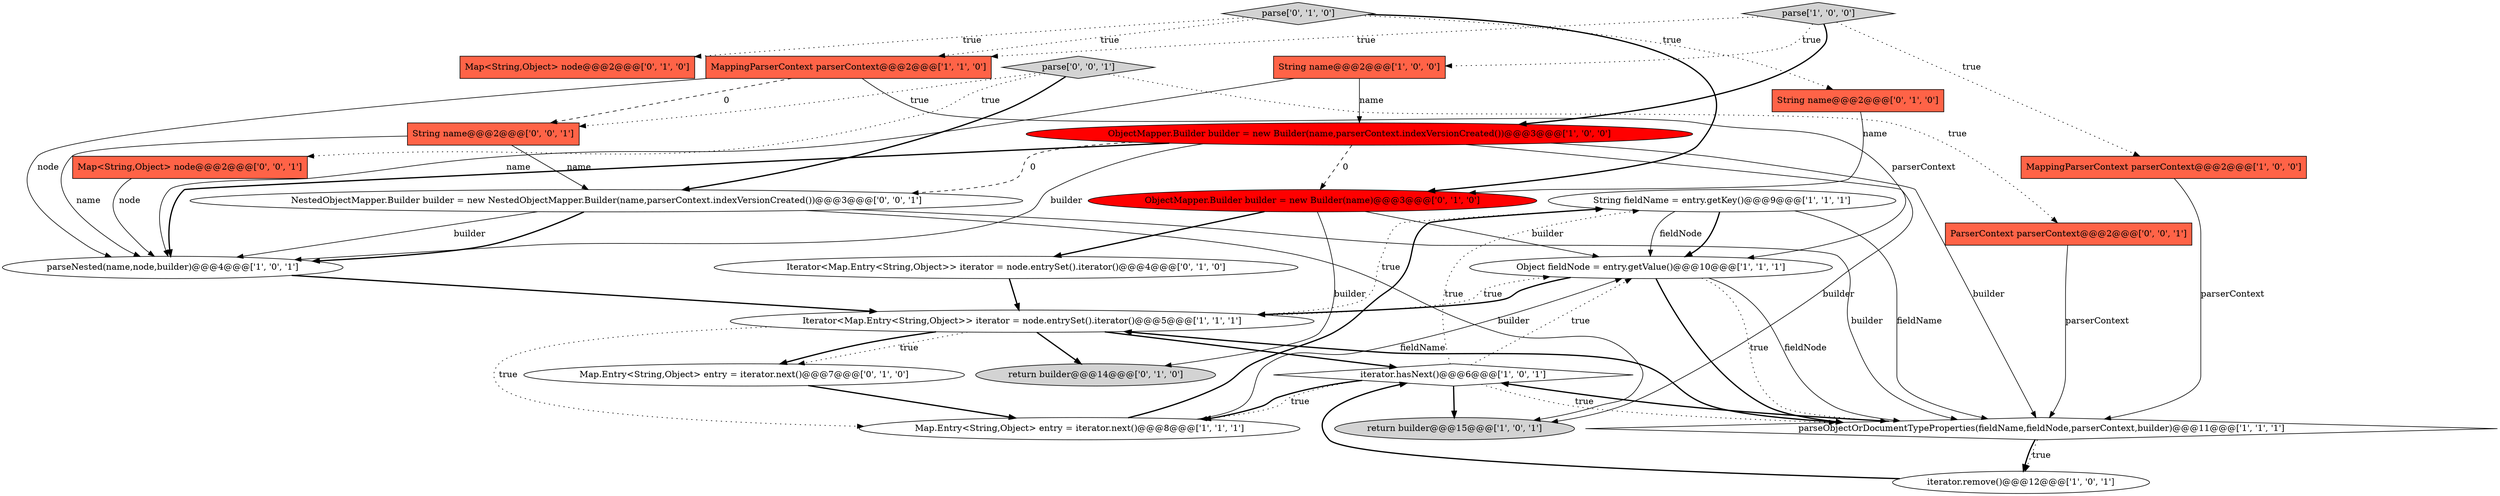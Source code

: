 digraph {
12 [style = filled, label = "String fieldName = entry.getKey()@@@9@@@['1', '1', '1']", fillcolor = white, shape = ellipse image = "AAA0AAABBB1BBB"];
22 [style = filled, label = "ParserContext parserContext@@@2@@@['0', '0', '1']", fillcolor = tomato, shape = box image = "AAA0AAABBB3BBB"];
13 [style = filled, label = "Iterator<Map.Entry<String,Object>> iterator = node.entrySet().iterator()@@@5@@@['1', '1', '1']", fillcolor = white, shape = ellipse image = "AAA0AAABBB1BBB"];
8 [style = filled, label = "ObjectMapper.Builder builder = new Builder(name,parserContext.indexVersionCreated())@@@3@@@['1', '0', '0']", fillcolor = red, shape = ellipse image = "AAA1AAABBB1BBB"];
25 [style = filled, label = "NestedObjectMapper.Builder builder = new NestedObjectMapper.Builder(name,parserContext.indexVersionCreated())@@@3@@@['0', '0', '1']", fillcolor = white, shape = ellipse image = "AAA0AAABBB3BBB"];
19 [style = filled, label = "Iterator<Map.Entry<String,Object>> iterator = node.entrySet().iterator()@@@4@@@['0', '1', '0']", fillcolor = white, shape = ellipse image = "AAA0AAABBB2BBB"];
10 [style = filled, label = "MappingParserContext parserContext@@@2@@@['1', '1', '0']", fillcolor = tomato, shape = box image = "AAA0AAABBB1BBB"];
15 [style = filled, label = "Map.Entry<String,Object> entry = iterator.next()@@@7@@@['0', '1', '0']", fillcolor = white, shape = ellipse image = "AAA0AAABBB2BBB"];
16 [style = filled, label = "Map<String,Object> node@@@2@@@['0', '1', '0']", fillcolor = tomato, shape = box image = "AAA0AAABBB2BBB"];
1 [style = filled, label = "String name@@@2@@@['1', '0', '0']", fillcolor = tomato, shape = box image = "AAA0AAABBB1BBB"];
20 [style = filled, label = "return builder@@@14@@@['0', '1', '0']", fillcolor = lightgray, shape = ellipse image = "AAA0AAABBB2BBB"];
14 [style = filled, label = "parse['0', '1', '0']", fillcolor = lightgray, shape = diamond image = "AAA0AAABBB2BBB"];
2 [style = filled, label = "Map.Entry<String,Object> entry = iterator.next()@@@8@@@['1', '1', '1']", fillcolor = white, shape = ellipse image = "AAA0AAABBB1BBB"];
4 [style = filled, label = "Object fieldNode = entry.getValue()@@@10@@@['1', '1', '1']", fillcolor = white, shape = ellipse image = "AAA0AAABBB1BBB"];
21 [style = filled, label = "Map<String,Object> node@@@2@@@['0', '0', '1']", fillcolor = tomato, shape = box image = "AAA0AAABBB3BBB"];
7 [style = filled, label = "return builder@@@15@@@['1', '0', '1']", fillcolor = lightgray, shape = ellipse image = "AAA0AAABBB1BBB"];
11 [style = filled, label = "iterator.hasNext()@@@6@@@['1', '0', '1']", fillcolor = white, shape = diamond image = "AAA0AAABBB1BBB"];
6 [style = filled, label = "iterator.remove()@@@12@@@['1', '0', '1']", fillcolor = white, shape = ellipse image = "AAA0AAABBB1BBB"];
23 [style = filled, label = "String name@@@2@@@['0', '0', '1']", fillcolor = tomato, shape = box image = "AAA0AAABBB3BBB"];
5 [style = filled, label = "parseObjectOrDocumentTypeProperties(fieldName,fieldNode,parserContext,builder)@@@11@@@['1', '1', '1']", fillcolor = white, shape = diamond image = "AAA0AAABBB1BBB"];
17 [style = filled, label = "String name@@@2@@@['0', '1', '0']", fillcolor = tomato, shape = box image = "AAA0AAABBB2BBB"];
24 [style = filled, label = "parse['0', '0', '1']", fillcolor = lightgray, shape = diamond image = "AAA0AAABBB3BBB"];
0 [style = filled, label = "MappingParserContext parserContext@@@2@@@['1', '0', '0']", fillcolor = tomato, shape = box image = "AAA0AAABBB1BBB"];
18 [style = filled, label = "ObjectMapper.Builder builder = new Builder(name)@@@3@@@['0', '1', '0']", fillcolor = red, shape = ellipse image = "AAA1AAABBB2BBB"];
3 [style = filled, label = "parse['1', '0', '0']", fillcolor = lightgray, shape = diamond image = "AAA0AAABBB1BBB"];
9 [style = filled, label = "parseNested(name,node,builder)@@@4@@@['1', '0', '1']", fillcolor = white, shape = ellipse image = "AAA0AAABBB1BBB"];
4->5 [style = dotted, label="true"];
18->4 [style = solid, label="builder"];
23->25 [style = solid, label="name"];
15->2 [style = bold, label=""];
22->5 [style = solid, label="parserContext"];
8->9 [style = solid, label="builder"];
25->9 [style = solid, label="builder"];
13->12 [style = dotted, label="true"];
18->20 [style = solid, label="builder"];
4->5 [style = solid, label="fieldNode"];
10->4 [style = solid, label="parserContext"];
4->13 [style = bold, label=""];
25->9 [style = bold, label=""];
18->19 [style = bold, label=""];
11->12 [style = dotted, label="true"];
10->9 [style = solid, label="node"];
5->6 [style = dotted, label="true"];
3->10 [style = dotted, label="true"];
11->5 [style = dotted, label="true"];
0->5 [style = solid, label="parserContext"];
12->4 [style = solid, label="fieldNode"];
11->4 [style = dotted, label="true"];
8->7 [style = solid, label="builder"];
21->9 [style = solid, label="node"];
13->11 [style = bold, label=""];
1->8 [style = solid, label="name"];
11->2 [style = bold, label=""];
23->9 [style = solid, label="name"];
2->12 [style = bold, label=""];
2->4 [style = solid, label="fieldName"];
14->10 [style = dotted, label="true"];
13->2 [style = dotted, label="true"];
13->4 [style = dotted, label="true"];
14->17 [style = dotted, label="true"];
14->16 [style = dotted, label="true"];
11->2 [style = dotted, label="true"];
24->23 [style = dotted, label="true"];
5->6 [style = bold, label=""];
19->13 [style = bold, label=""];
12->4 [style = bold, label=""];
24->25 [style = bold, label=""];
3->8 [style = bold, label=""];
6->11 [style = bold, label=""];
5->13 [style = bold, label=""];
24->22 [style = dotted, label="true"];
8->9 [style = bold, label=""];
3->0 [style = dotted, label="true"];
1->9 [style = solid, label="name"];
25->7 [style = solid, label="builder"];
8->18 [style = dashed, label="0"];
14->18 [style = bold, label=""];
13->20 [style = bold, label=""];
5->11 [style = bold, label=""];
13->15 [style = dotted, label="true"];
13->15 [style = bold, label=""];
8->25 [style = dashed, label="0"];
17->18 [style = solid, label="name"];
24->21 [style = dotted, label="true"];
4->5 [style = bold, label=""];
3->1 [style = dotted, label="true"];
10->23 [style = dashed, label="0"];
11->7 [style = bold, label=""];
12->5 [style = solid, label="fieldName"];
25->5 [style = solid, label="builder"];
9->13 [style = bold, label=""];
8->5 [style = solid, label="builder"];
}
